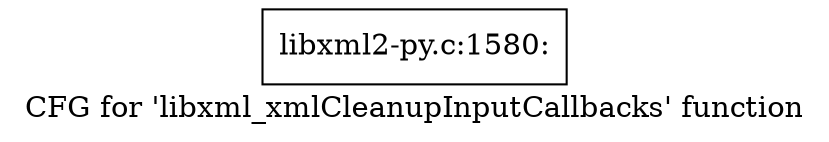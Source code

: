 digraph "CFG for 'libxml_xmlCleanupInputCallbacks' function" {
	label="CFG for 'libxml_xmlCleanupInputCallbacks' function";

	Node0x3c64e70 [shape=record,label="{libxml2-py.c:1580:}"];
}
